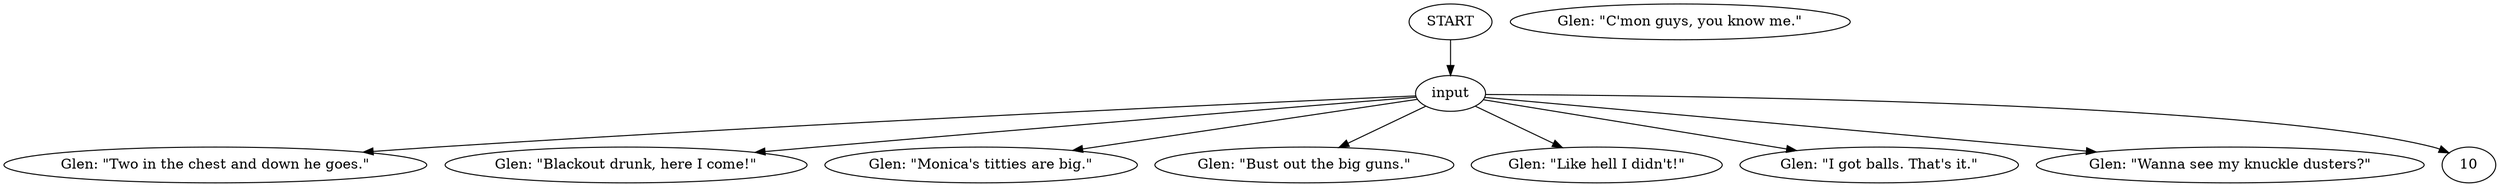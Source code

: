 # WHIRLING F1 / GLEN barks
# Glen barks:
# ==================================================
digraph G {
	  0 [label="START"];
	  1 [label="input"];
	  2 [label="Glen: \"Two in the chest and down he goes.\""];
	  3 [label="Glen: \"Blackout drunk, here I come!\""];
	  4 [label="Glen: \"Monica's titties are big.\""];
	  5 [label="Glen: \"Bust out the big guns.\""];
	  6 [label="Glen: \"Like hell I didn't!\""];
	  7 [label="Glen: \"C'mon guys, you know me.\""];
	  8 [label="Glen: \"I got balls. That's it.\""];
	  9 [label="Glen: \"Wanna see my knuckle dusters?\""];
	  0 -> 1
	  1 -> 2
	  1 -> 3
	  1 -> 4
	  1 -> 5
	  1 -> 6
	  1 -> 8
	  1 -> 9
	  1 -> 10
}

